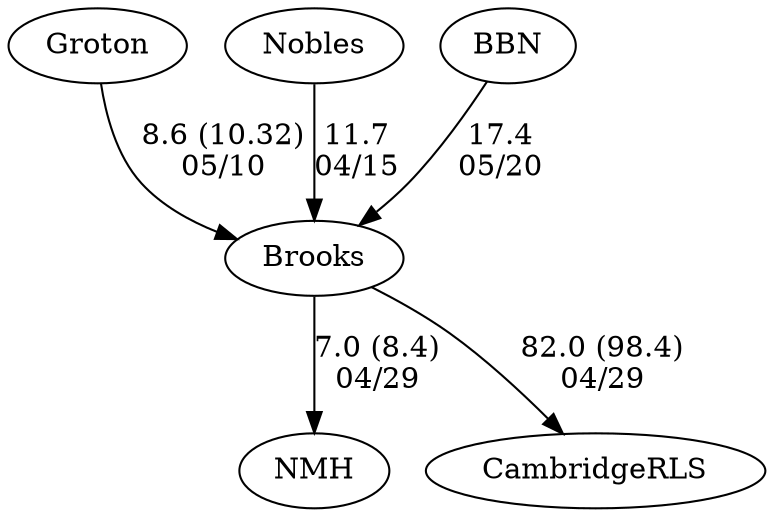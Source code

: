 digraph girls5foursBrooks {Groton [URL="girls5foursBrooksGroton.html"];Nobles [URL="girls5foursBrooksNobles.html"];Brooks [URL="girls5foursBrooksBrooks.html"];NMH [URL="girls5foursBrooksNMH.html"];BBN [URL="girls5foursBrooksBBN.html"];CambridgeRLS [URL="girls5foursBrooksCambridgeRLS.html"];Brooks -> NMH[label="7.0 (8.4)
04/29", weight="93", tooltip="NEIRA Boys & Girls Fours,Northfield Mount Hermon, Brooks School, Cambridge Rindge & Latin			
Distance: Approx. 1250 Conditions: Significant head current, course slightly under the full 1500 m. Calm water and occasional drizzle.
None", URL="http://www.row2k.com/results/resultspage.cfm?UID=6B0B61A81F7CAE8C8A32C8CDB18E91ED&cat=5", random="random"]; 
Brooks -> CambridgeRLS[label="82.0 (98.4)
04/29", weight="18", tooltip="NEIRA Boys & Girls Fours,Northfield Mount Hermon, Brooks School, Cambridge Rindge & Latin			
Distance: Approx. 1250 Conditions: Significant head current, course slightly under the full 1500 m. Calm water and occasional drizzle.
None", URL="http://www.row2k.com/results/resultspage.cfm?UID=6B0B61A81F7CAE8C8A32C8CDB18E91ED&cat=5", random="random"]; 
Groton -> Brooks[label="8.6 (10.32)
05/10", weight="92", tooltip="NEIRA Boys & Girls Fours,Groton JV vs. Brooks JV			
Distance: 1250 Meters Conditions: Very little wind or chop. Moderate current. Comments: Also racing were the Boys and Girls 7th boats:
Boys 7:
Brooks: 4:53
Groton: 5:19
Girls 7:
Brooks: 5.06
Groton: 5:40
None", URL="http://www.row2k.com/results/resultspage.cfm?UID=C056DFD0326A8B1A82CE215F897C0056&cat=5", random="random"]; 
Nobles -> Brooks[label="11.7
04/15", weight="89", tooltip="NEIRA Boys & Girls Fours,Brooks vs. Nobles			
Distance: 1500 Conditions: Moderate headwind throughout (5-8 mph) with some variability from race to race. Light chop. Comments: A beautiful day for early-spring racing. Thanks to a flexible, enthusiastic and impressive Nobles squad for making the trip up to Brooks. Good, clean racing across the board. Note that B4 and B5 were both started with their sterns on the starting line. 
Good luck Nobles on your season.
None", URL="http://www.row2k.com/results/resultspage.cfm?UID=6A52C3E2752BC9A886C53C3D6E7D2794&cat=5", random="random"]; 
BBN -> Brooks[label="17.4
05/20", weight="83", tooltip="NEIRA Boys & Girls Fours,Brooks vs. BB&N			
Distance: 1500m Conditions: 6-12 mph direct headwind and rain throughout the racing, both varying considerably making comparisons between races difficult. Strongest wind and rain occurred during the 7th boat races at the end of the race day. 
BB&N G6 was placed into the 7th boat event after equipment failure; in a different shell the boat suffered two crabs in the choppy water during that race. Comments: Thank you to the coaches and athletes of BB&N for braving the elements and getting in a full afternoon of good racing. Looking forward to more racing before the week is out.
None", URL="http://www.row2k.com/results/resultspage.cfm?UID=71363DFE769F0D54ECD297CD2C898F94&cat=5", random="random"]}